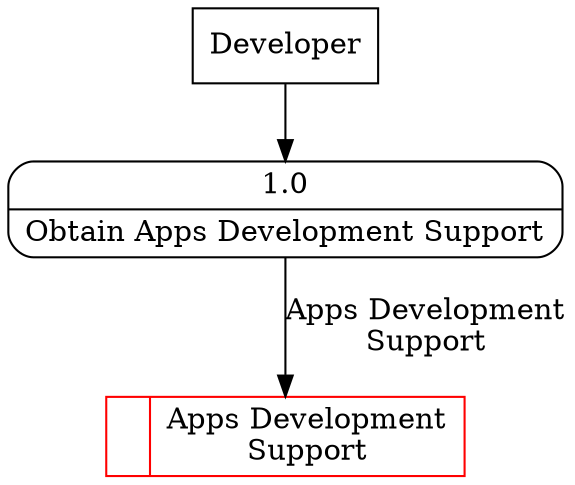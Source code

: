 digraph dfd2{ 
node[shape=record]
200 [label="<f0>  |<f1> Apps Development\nSupport " color=red];
201 [label="Developer" shape=box];
202 [label="{<f0> 1.0|<f1> Obtain Apps Development Support }" shape=Mrecord];
201 -> 202
202 -> 200 [label="Apps Development\nSupport"]
}